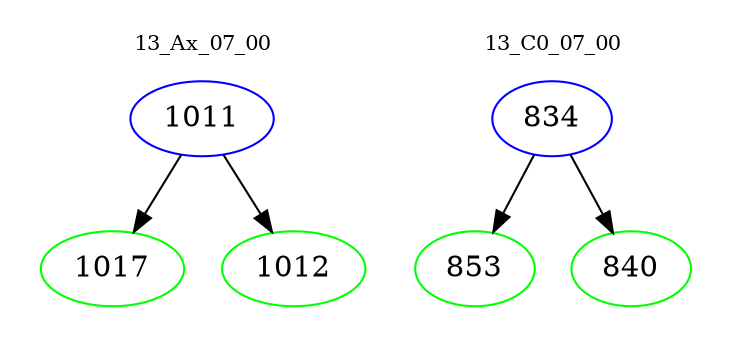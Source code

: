 digraph{
subgraph cluster_0 {
color = white
label = "13_Ax_07_00";
fontsize=10;
T0_1011 [label="1011", color="blue"]
T0_1011 -> T0_1017 [color="black"]
T0_1017 [label="1017", color="green"]
T0_1011 -> T0_1012 [color="black"]
T0_1012 [label="1012", color="green"]
}
subgraph cluster_1 {
color = white
label = "13_C0_07_00";
fontsize=10;
T1_834 [label="834", color="blue"]
T1_834 -> T1_853 [color="black"]
T1_853 [label="853", color="green"]
T1_834 -> T1_840 [color="black"]
T1_840 [label="840", color="green"]
}
}

